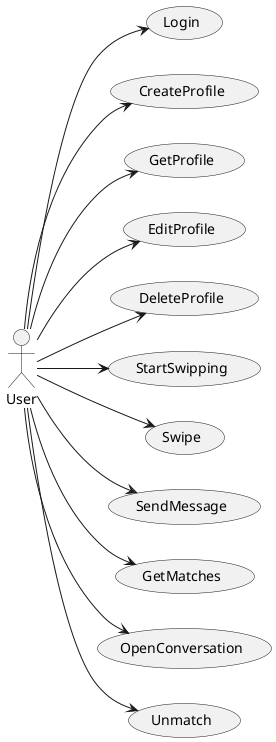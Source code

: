 @startuml
left to right direction

actor User

usecase Login
usecase CreateProfile 
usecase GetProfile 
usecase EditProfile 
usecase DeleteProfile 
usecase StartSwipping
usecase Swipe
usecase SendMessage
usecase GetMatches
usecase OpenConversation
usecase Unmatch


User --> Login
User --> CreateProfile
User --> DeleteProfile
User --> EditProfile
User --> GetProfile
User --> SendMessage
User --> OpenConversation
User --> GetMatches
User --> Unmatch
User --> StartSwipping
User --> Swipe



@enduml